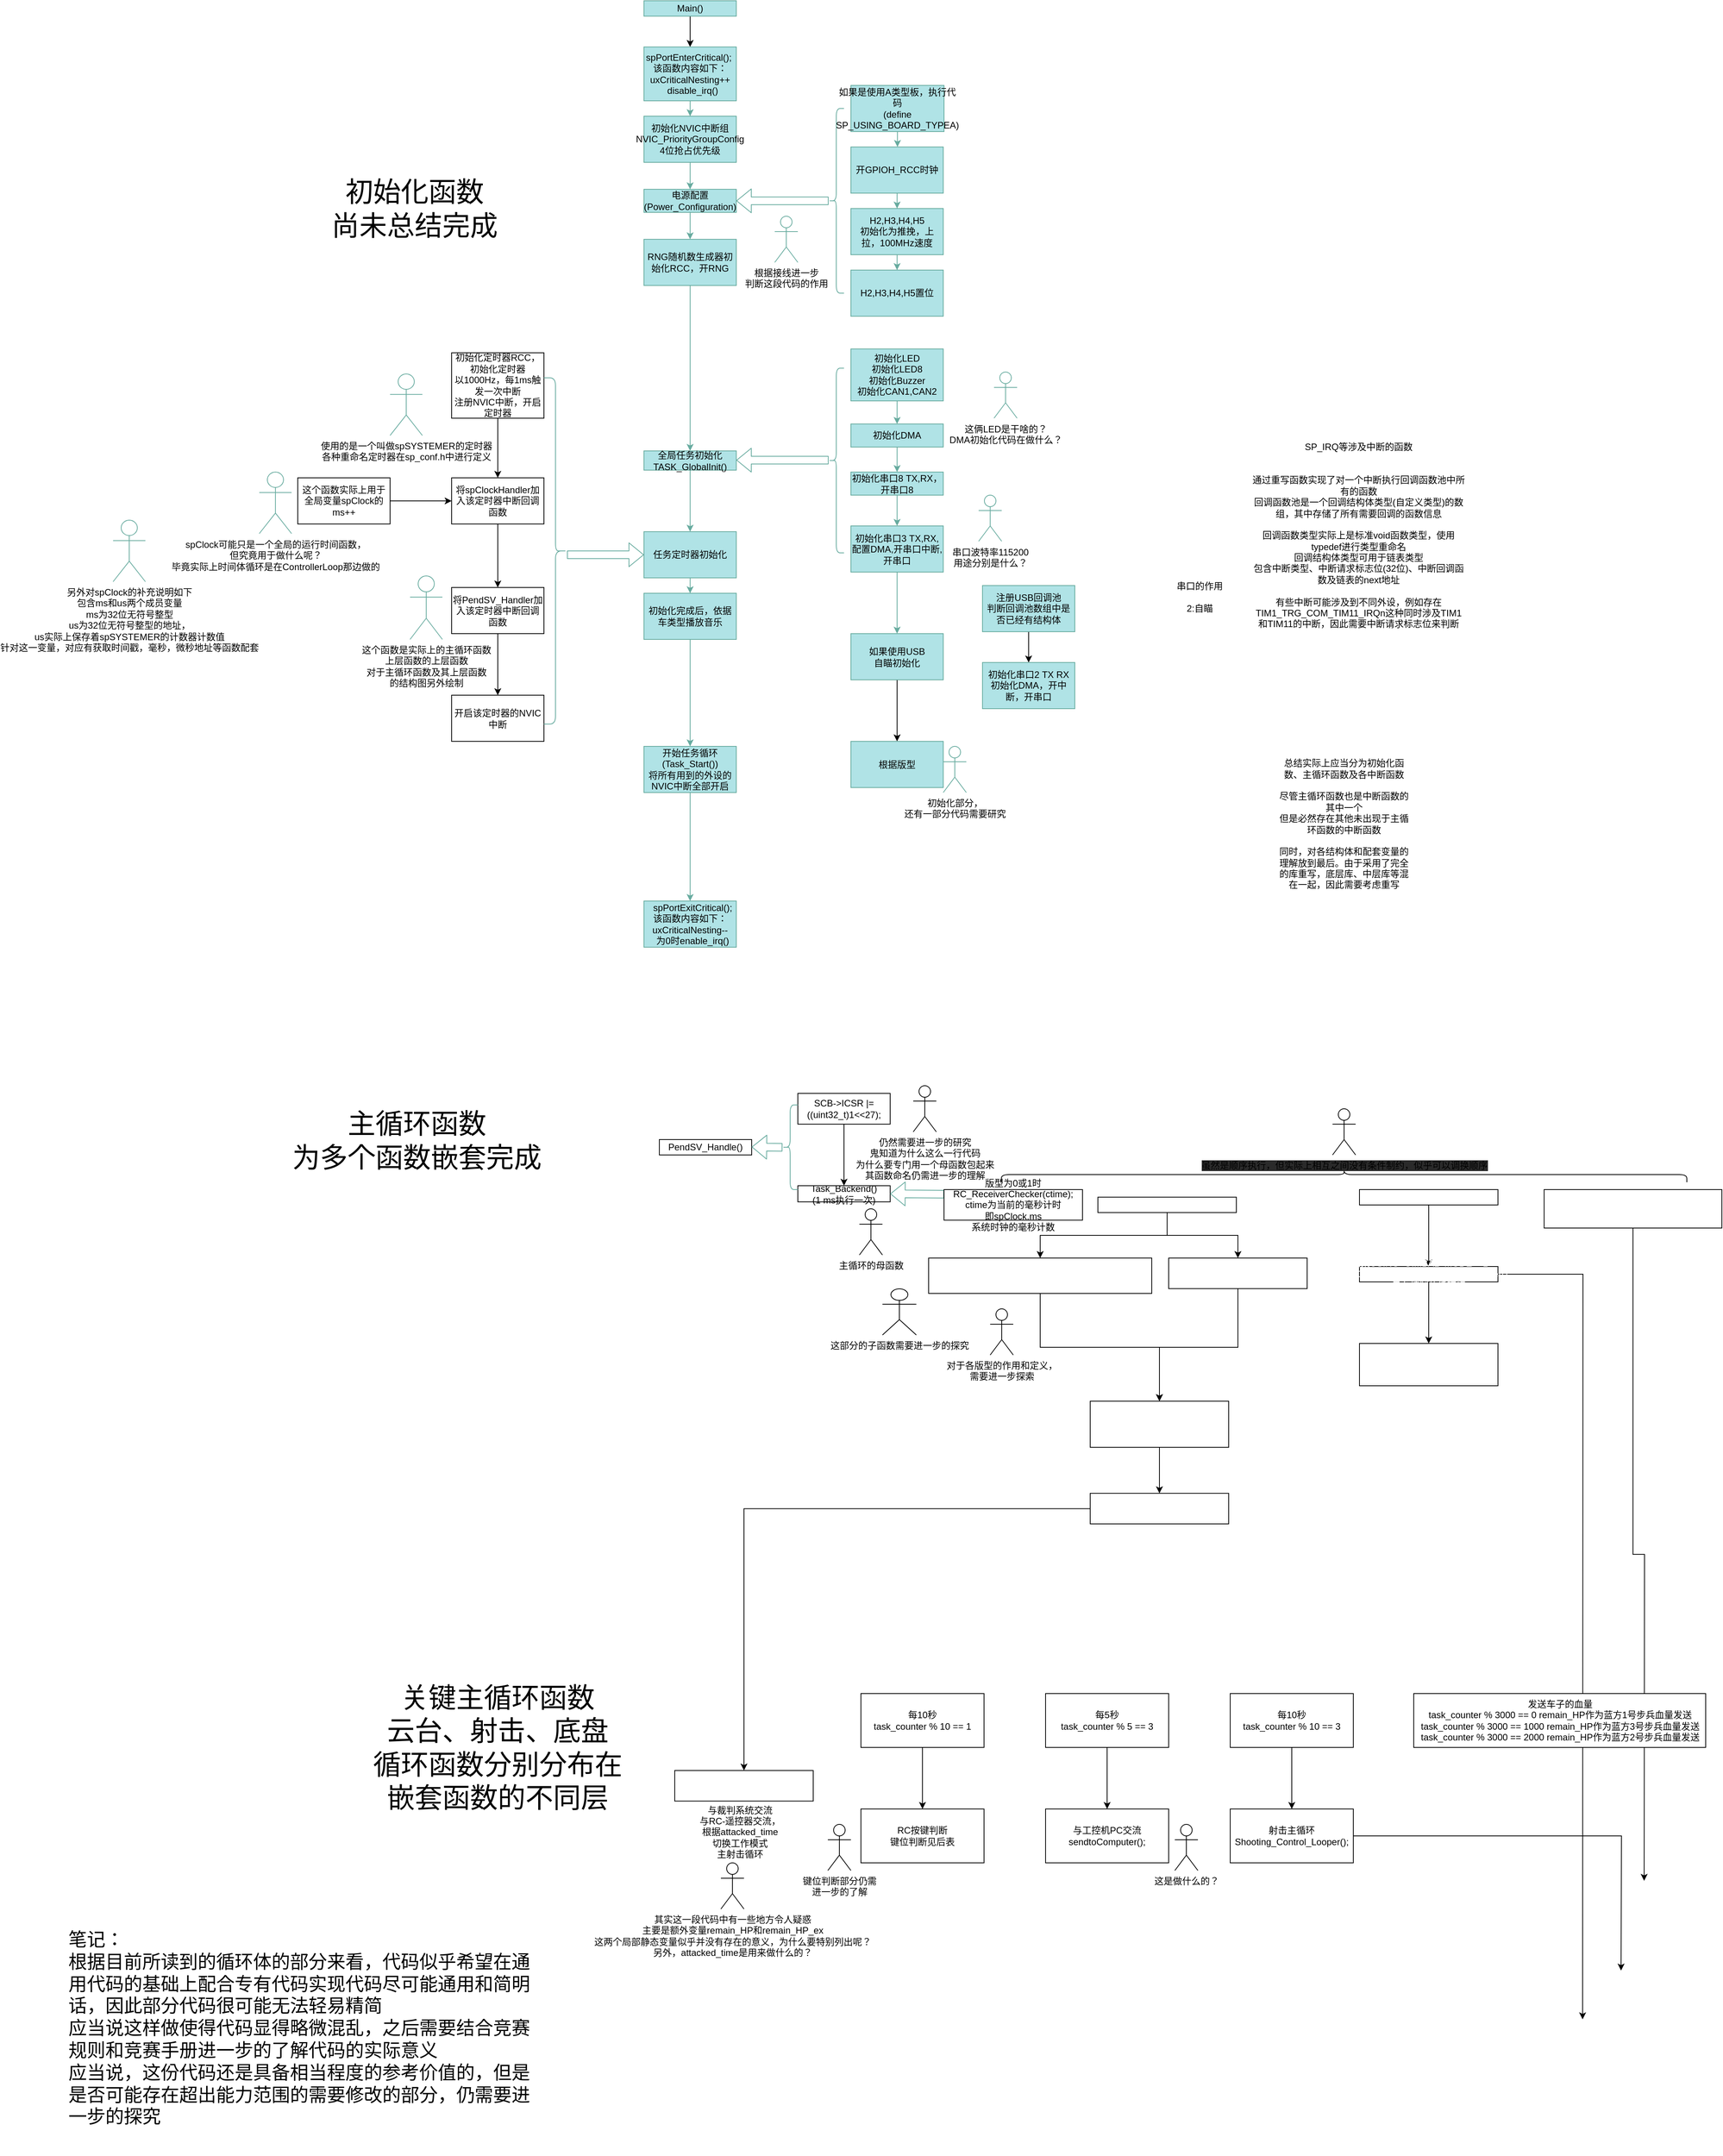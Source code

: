 <mxfile version="13.1.3">
    <diagram id="6hGFLwfOUW9BJ-s0fimq" name="Page-1">
        <mxGraphModel dx="1563" dy="470" grid="1" gridSize="10" guides="1" tooltips="1" connect="1" arrows="1" fold="1" page="1" pageScale="1" pageWidth="827" pageHeight="1169" background="none" math="0" shadow="0">
            <root>
                <mxCell id="0"/>
                <mxCell id="1" parent="0"/>
                <mxCell id="121" value="" style="edgeStyle=orthogonalEdgeStyle;rounded=0;orthogonalLoop=1;jettySize=auto;html=1;entryX=0.5;entryY=0;entryDx=0;entryDy=0;" parent="1" source="2" target="3" edge="1">
                    <mxGeometry relative="1" as="geometry">
                        <mxPoint x="150" y="120" as="targetPoint"/>
                    </mxGeometry>
                </mxCell>
                <mxCell id="2" value="&lt;font&gt;Main()&lt;/font&gt;" style="rounded=0;whiteSpace=wrap;html=1;fillColor=#b0e3e6;strokeColor=#67AB9F;fontColor=#000000;" parent="1" vertex="1">
                    <mxGeometry x="80" y="80" width="120" height="20" as="geometry"/>
                </mxCell>
                <mxCell id="6" value="" style="edgeStyle=orthogonalEdgeStyle;rounded=0;orthogonalLoop=1;jettySize=auto;html=1;strokeColor=#67AB9F;fontColor=#000000;" parent="1" source="3" target="5" edge="1">
                    <mxGeometry relative="1" as="geometry"/>
                </mxCell>
                <mxCell id="3" value="spPortEnterCritical();&amp;nbsp; 该函数内容如下： uxCriticalNesting++&lt;br&gt;&amp;nbsp; disable_irq()" style="rounded=0;whiteSpace=wrap;html=1;fillColor=#b0e3e6;strokeColor=#67AB9F;fontColor=#000000;" parent="1" vertex="1">
                    <mxGeometry x="80" y="140" width="120" height="70" as="geometry"/>
                </mxCell>
                <mxCell id="8" value="" style="edgeStyle=orthogonalEdgeStyle;rounded=0;orthogonalLoop=1;jettySize=auto;html=1;strokeColor=#67AB9F;fontColor=#000000;" parent="1" source="5" target="7" edge="1">
                    <mxGeometry relative="1" as="geometry"/>
                </mxCell>
                <mxCell id="5" value="初始化NVIC中断组&lt;br&gt;NVIC_PriorityGroupConfig&lt;br&gt;4位抢占优先级" style="rounded=0;whiteSpace=wrap;html=1;fillColor=#b0e3e6;strokeColor=#67AB9F;fontColor=#000000;" parent="1" vertex="1">
                    <mxGeometry x="80" y="230" width="120" height="60" as="geometry"/>
                </mxCell>
                <mxCell id="10" value="" style="edgeStyle=orthogonalEdgeStyle;rounded=0;orthogonalLoop=1;jettySize=auto;html=1;strokeColor=#67AB9F;fontColor=#000000;" parent="1" source="7" target="9" edge="1">
                    <mxGeometry relative="1" as="geometry"/>
                </mxCell>
                <mxCell id="7" value="电源配置&lt;br&gt;(Power_Configuration)" style="rounded=0;whiteSpace=wrap;html=1;fillColor=#b0e3e6;strokeColor=#67AB9F;fontColor=#000000;" parent="1" vertex="1">
                    <mxGeometry x="80" y="325" width="120" height="30" as="geometry"/>
                </mxCell>
                <mxCell id="12" value="" style="edgeStyle=orthogonalEdgeStyle;rounded=0;orthogonalLoop=1;jettySize=auto;html=1;strokeColor=#67AB9F;fontColor=#000000;" parent="1" source="9" target="11" edge="1">
                    <mxGeometry relative="1" as="geometry"/>
                </mxCell>
                <mxCell id="9" value="RNG随机数生成器初始化RCC，开RNG" style="rounded=0;whiteSpace=wrap;html=1;fillColor=#b0e3e6;strokeColor=#67AB9F;fontColor=#000000;" parent="1" vertex="1">
                    <mxGeometry x="80" y="390" width="120" height="60" as="geometry"/>
                </mxCell>
                <mxCell id="14" value="" style="edgeStyle=orthogonalEdgeStyle;rounded=0;orthogonalLoop=1;jettySize=auto;html=1;strokeColor=#67AB9F;fontColor=#000000;" parent="1" source="11" target="13" edge="1">
                    <mxGeometry relative="1" as="geometry"/>
                </mxCell>
                <mxCell id="11" value="全局任务初始化&lt;br&gt;TASK_GlobalInit()" style="rounded=0;whiteSpace=wrap;html=1;fillColor=#b0e3e6;strokeColor=#67AB9F;fontColor=#000000;" parent="1" vertex="1">
                    <mxGeometry x="80" y="665" width="120" height="25" as="geometry"/>
                </mxCell>
                <mxCell id="16" value="" style="edgeStyle=orthogonalEdgeStyle;rounded=0;orthogonalLoop=1;jettySize=auto;html=1;strokeColor=#67AB9F;fontColor=#000000;" parent="1" source="13" target="15" edge="1">
                    <mxGeometry relative="1" as="geometry"/>
                </mxCell>
                <mxCell id="13" value="任务定时器初始化" style="rounded=0;whiteSpace=wrap;html=1;fillColor=#b0e3e6;strokeColor=#67AB9F;fontColor=#000000;" parent="1" vertex="1">
                    <mxGeometry x="80" y="770" width="120" height="60" as="geometry"/>
                </mxCell>
                <mxCell id="22" value="" style="edgeStyle=orthogonalEdgeStyle;rounded=0;orthogonalLoop=1;jettySize=auto;html=1;strokeColor=#67AB9F;fontColor=#000000;" parent="1" source="15" target="19" edge="1">
                    <mxGeometry relative="1" as="geometry"/>
                </mxCell>
                <mxCell id="15" value="初始化完成后，依据车类型播放音乐" style="rounded=0;whiteSpace=wrap;html=1;fillColor=#b0e3e6;strokeColor=#67AB9F;fontColor=#000000;" parent="1" vertex="1">
                    <mxGeometry x="80" y="850" width="120" height="60" as="geometry"/>
                </mxCell>
                <mxCell id="17" value="&amp;nbsp; &amp;nbsp;spPortExitCritical();&amp;nbsp;&lt;br&gt;该函数内容如下： uxCriticalNesting--&lt;br&gt;&amp;nbsp; 为0时enable_irq()" style="rounded=0;whiteSpace=wrap;html=1;fillColor=#b0e3e6;strokeColor=#67AB9F;fontColor=#000000;" parent="1" vertex="1">
                    <mxGeometry x="80" y="1250" width="120" height="60" as="geometry"/>
                </mxCell>
                <mxCell id="23" value="" style="edgeStyle=orthogonalEdgeStyle;rounded=0;orthogonalLoop=1;jettySize=auto;html=1;strokeColor=#67AB9F;fontColor=#000000;" parent="1" source="19" target="17" edge="1">
                    <mxGeometry relative="1" as="geometry"/>
                </mxCell>
                <mxCell id="19" value="开始任务循环&lt;br&gt;(Task_Start())&lt;br&gt;将所有用到的外设的NVIC中断全部开启" style="rounded=0;whiteSpace=wrap;html=1;fillColor=#b0e3e6;strokeColor=#67AB9F;fontColor=#000000;" parent="1" vertex="1">
                    <mxGeometry x="80" y="1049" width="120" height="60" as="geometry"/>
                </mxCell>
                <mxCell id="27" value="" style="shape=flexArrow;endArrow=classic;html=1;strokeColor=#67AB9F;fontColor=#000000;entryX=1;entryY=0.5;entryDx=0;entryDy=0;" parent="1" target="7" edge="1">
                    <mxGeometry width="50" height="50" relative="1" as="geometry">
                        <mxPoint x="320" y="340" as="sourcePoint"/>
                        <mxPoint x="320" y="300" as="targetPoint"/>
                    </mxGeometry>
                </mxCell>
                <mxCell id="31" value="" style="edgeStyle=orthogonalEdgeStyle;rounded=0;orthogonalLoop=1;jettySize=auto;html=1;strokeColor=#67AB9F;fontColor=#000000;" parent="1" source="29" target="30" edge="1">
                    <mxGeometry relative="1" as="geometry"/>
                </mxCell>
                <mxCell id="29" value="如果是使用A类型板，执行代码&lt;br&gt;(define SP_USING_BOARD_TYPEA)" style="rounded=0;whiteSpace=wrap;html=1;fillColor=#b0e3e6;strokeColor=#67AB9F;fontColor=#000000;" parent="1" vertex="1">
                    <mxGeometry x="349" y="190" width="121" height="60" as="geometry"/>
                </mxCell>
                <mxCell id="33" value="" style="edgeStyle=orthogonalEdgeStyle;rounded=0;orthogonalLoop=1;jettySize=auto;html=1;strokeColor=#67AB9F;fontColor=#000000;" parent="1" source="30" target="32" edge="1">
                    <mxGeometry relative="1" as="geometry"/>
                </mxCell>
                <mxCell id="30" value="开GPIOH_RCC时钟" style="rounded=0;whiteSpace=wrap;html=1;fillColor=#b0e3e6;strokeColor=#67AB9F;fontColor=#000000;" parent="1" vertex="1">
                    <mxGeometry x="349" y="270" width="120" height="60" as="geometry"/>
                </mxCell>
                <mxCell id="41" value="" style="edgeStyle=orthogonalEdgeStyle;rounded=0;orthogonalLoop=1;jettySize=auto;html=1;strokeColor=#67AB9F;fontColor=#000000;" parent="1" source="32" target="40" edge="1">
                    <mxGeometry relative="1" as="geometry"/>
                </mxCell>
                <mxCell id="32" value="H2,H3,H4,H5&lt;br&gt;初始化为推挽，上拉，100MHz速度" style="rounded=0;whiteSpace=wrap;html=1;fillColor=#b0e3e6;strokeColor=#67AB9F;fontColor=#000000;" parent="1" vertex="1">
                    <mxGeometry x="349" y="350" width="120" height="60" as="geometry"/>
                </mxCell>
                <mxCell id="40" value="H2,H3,H4,H5置位" style="rounded=0;whiteSpace=wrap;html=1;fillColor=#b0e3e6;strokeColor=#67AB9F;fontColor=#000000;" parent="1" vertex="1">
                    <mxGeometry x="349" y="430" width="120" height="60" as="geometry"/>
                </mxCell>
                <mxCell id="34" value="根据接线进一步&lt;br&gt;判断这段代码的作用" style="shape=umlActor;verticalLabelPosition=bottom;labelBackgroundColor=#ffffff;verticalAlign=top;html=1;outlineConnect=0;strokeColor=#67AB9F;fontColor=#000000;" parent="1" vertex="1">
                    <mxGeometry x="250" y="360" width="30" height="60" as="geometry"/>
                </mxCell>
                <mxCell id="42" value="" style="shape=curlyBracket;whiteSpace=wrap;html=1;rounded=1;strokeColor=#67AB9F;fontColor=#000000;" parent="1" vertex="1">
                    <mxGeometry x="320" y="220" width="20" height="240" as="geometry"/>
                </mxCell>
                <mxCell id="52" value="" style="edgeStyle=orthogonalEdgeStyle;rounded=0;orthogonalLoop=1;jettySize=auto;html=1;strokeColor=#67AB9F;fontColor=#000000;" parent="1" source="49" target="51" edge="1">
                    <mxGeometry relative="1" as="geometry"/>
                </mxCell>
                <mxCell id="49" value="初始化LED&lt;br&gt;初始化LED8&lt;br&gt;初始化Buzzer&lt;br&gt;初始化CAN1,CAN2" style="rounded=0;whiteSpace=wrap;html=1;fillColor=#b0e3e6;strokeColor=#67AB9F;fontColor=#000000;" parent="1" vertex="1">
                    <mxGeometry x="349" y="532.5" width="120" height="67.5" as="geometry"/>
                </mxCell>
                <mxCell id="54" value="" style="edgeStyle=orthogonalEdgeStyle;rounded=0;orthogonalLoop=1;jettySize=auto;html=1;strokeColor=#67AB9F;fontColor=#000000;" parent="1" source="51" target="53" edge="1">
                    <mxGeometry relative="1" as="geometry"/>
                </mxCell>
                <mxCell id="51" value="初始化DMA" style="rounded=0;whiteSpace=wrap;html=1;fillColor=#b0e3e6;strokeColor=#67AB9F;fontColor=#000000;" parent="1" vertex="1">
                    <mxGeometry x="349" y="630" width="120" height="30" as="geometry"/>
                </mxCell>
                <mxCell id="57" value="" style="edgeStyle=orthogonalEdgeStyle;rounded=0;orthogonalLoop=1;jettySize=auto;html=1;strokeColor=#67AB9F;fontColor=#000000;" parent="1" source="53" target="56" edge="1">
                    <mxGeometry relative="1" as="geometry"/>
                </mxCell>
                <mxCell id="53" value="初始化串口8 TX,RX，开串口8" style="rounded=0;whiteSpace=wrap;html=1;fillColor=#b0e3e6;strokeColor=#67AB9F;fontColor=#000000;" parent="1" vertex="1">
                    <mxGeometry x="349" y="692.5" width="120" height="30" as="geometry"/>
                </mxCell>
                <mxCell id="67" value="" style="edgeStyle=orthogonalEdgeStyle;rounded=0;orthogonalLoop=1;jettySize=auto;html=1;strokeColor=#67AB9F;fontColor=#000000;" parent="1" source="56" target="66" edge="1">
                    <mxGeometry relative="1" as="geometry"/>
                </mxCell>
                <mxCell id="56" value="初始化串口3 TX,RX,&lt;br&gt;配置DMA,开串口中断,开串口" style="rounded=0;whiteSpace=wrap;html=1;fillColor=#b0e3e6;strokeColor=#67AB9F;fontColor=#000000;" parent="1" vertex="1">
                    <mxGeometry x="349" y="762.5" width="120" height="60" as="geometry"/>
                </mxCell>
                <mxCell id="76" value="" style="edgeStyle=orthogonalEdgeStyle;rounded=0;orthogonalLoop=1;jettySize=auto;html=1;" parent="1" source="66" target="75" edge="1">
                    <mxGeometry relative="1" as="geometry"/>
                </mxCell>
                <mxCell id="66" value="如果使用USB&lt;br&gt;自瞄初始化" style="rounded=0;whiteSpace=wrap;html=1;fillColor=#b0e3e6;strokeColor=#67AB9F;fontColor=#000000;" parent="1" vertex="1">
                    <mxGeometry x="349" y="902.5" width="120" height="60" as="geometry"/>
                </mxCell>
                <mxCell id="75" value="根据版型" style="rounded=0;whiteSpace=wrap;html=1;fillColor=#b0e3e6;strokeColor=#67AB9F;fontColor=#000000;" parent="1" vertex="1">
                    <mxGeometry x="349" y="1042.5" width="120" height="60" as="geometry"/>
                </mxCell>
                <mxCell id="48" value="这俩LED是干啥的？&lt;br&gt;DMA初始化代码在做什么？" style="shape=umlActor;verticalLabelPosition=bottom;labelBackgroundColor=#ffffff;verticalAlign=top;html=1;outlineConnect=0;strokeColor=#67AB9F;fontColor=#000000;" parent="1" vertex="1">
                    <mxGeometry x="535" y="562.5" width="30" height="60" as="geometry"/>
                </mxCell>
                <mxCell id="58" value="串口波特率115200&lt;br&gt;用途分别是什么？" style="shape=umlActor;verticalLabelPosition=bottom;labelBackgroundColor=#ffffff;verticalAlign=top;html=1;outlineConnect=0;strokeColor=#67AB9F;fontColor=#000000;" parent="1" vertex="1">
                    <mxGeometry x="515" y="722.5" width="30" height="60" as="geometry"/>
                </mxCell>
                <mxCell id="63" value="" style="shape=flexArrow;endArrow=classic;html=1;strokeColor=#67AB9F;fontColor=#000000;entryX=1;entryY=0.5;entryDx=0;entryDy=0;" parent="1" edge="1">
                    <mxGeometry width="50" height="50" relative="1" as="geometry">
                        <mxPoint x="320" y="677" as="sourcePoint"/>
                        <mxPoint x="200" y="677" as="targetPoint"/>
                    </mxGeometry>
                </mxCell>
                <mxCell id="64" value="" style="shape=curlyBracket;whiteSpace=wrap;html=1;rounded=1;strokeColor=#67AB9F;fontColor=#000000;" parent="1" vertex="1">
                    <mxGeometry x="320" y="557.5" width="20" height="240" as="geometry"/>
                </mxCell>
                <mxCell id="68" value="串口的作用&lt;br&gt;&lt;br&gt;2:自瞄" style="text;html=1;align=center;verticalAlign=middle;resizable=0;points=[];autosize=1;" parent="1" vertex="1">
                    <mxGeometry x="762" y="830" width="80" height="50" as="geometry"/>
                </mxCell>
                <mxCell id="74" value="" style="edgeStyle=orthogonalEdgeStyle;rounded=0;orthogonalLoop=1;jettySize=auto;html=1;" parent="1" source="70" target="73" edge="1">
                    <mxGeometry relative="1" as="geometry"/>
                </mxCell>
                <mxCell id="70" value="注册USB回调池&lt;br&gt;判断回调池数组中是否已经有结构体" style="rounded=0;whiteSpace=wrap;html=1;fillColor=#b0e3e6;strokeColor=#67AB9F;fontColor=#000000;" parent="1" vertex="1">
                    <mxGeometry x="520" y="840" width="120" height="60" as="geometry"/>
                </mxCell>
                <mxCell id="73" value="初始化串口2 TX RX&lt;br&gt;初始化DMA，开中断，开串口" style="rounded=0;whiteSpace=wrap;html=1;fillColor=#b0e3e6;strokeColor=#67AB9F;fontColor=#000000;" parent="1" vertex="1">
                    <mxGeometry x="520" y="940" width="120" height="60" as="geometry"/>
                </mxCell>
                <mxCell id="77" value="初始化部分，&lt;br&gt;还有一部分代码需要研究" style="shape=umlActor;verticalLabelPosition=bottom;labelBackgroundColor=#ffffff;verticalAlign=top;html=1;outlineConnect=0;strokeColor=#67AB9F;fontColor=#000000;" parent="1" vertex="1">
                    <mxGeometry x="469" y="1049" width="30" height="60" as="geometry"/>
                </mxCell>
                <mxCell id="78" value="SP_IRQ等涉及中断的函数&lt;br&gt;&lt;br&gt;&lt;br&gt;通过重写函数实现了对一个中断执行回调函数池中所有的函数&lt;br&gt;回调函数池是一个回调结构体类型(自定义类型)的数组，其中存储了所有需要回调的函数信息&lt;br&gt;&lt;br&gt;回调函数类型实际上是标准void函数类型，使用typedef进行类型重命名&lt;br&gt;回调结构体类型可用于链表类型&lt;br&gt;包含中断类型、中断请求标志位(32位)、中断回调函数及链表的next地址&lt;br&gt;&lt;br&gt;有些中断可能涉及到不同外设，例如存在TIM1_TRG_COM_TIM11_IRQn这种同时涉及TIM1和TIM11的中断，因此需要中断请求标志位来判断" style="text;html=1;strokeColor=none;fillColor=none;align=center;verticalAlign=middle;whiteSpace=wrap;rounded=0;" parent="1" vertex="1">
                    <mxGeometry x="870" y="665" width="278" height="220" as="geometry"/>
                </mxCell>
                <mxCell id="84" value="" style="edgeStyle=orthogonalEdgeStyle;rounded=0;orthogonalLoop=1;jettySize=auto;html=1;" parent="1" source="82" target="83" edge="1">
                    <mxGeometry relative="1" as="geometry"/>
                </mxCell>
                <mxCell id="82" value="初始化定时器RCC，初始化定时器&lt;br&gt;以1000Hz，每1ms触发一次中断&lt;br&gt;注册NVIC中断，开启定时器" style="rounded=0;whiteSpace=wrap;html=1;" parent="1" vertex="1">
                    <mxGeometry x="-170" y="537.5" width="120" height="85" as="geometry"/>
                </mxCell>
                <mxCell id="86" value="" style="edgeStyle=orthogonalEdgeStyle;rounded=0;orthogonalLoop=1;jettySize=auto;html=1;" parent="1" source="83" target="85" edge="1">
                    <mxGeometry relative="1" as="geometry"/>
                </mxCell>
                <mxCell id="83" value="将spClockHandler加入该定时器中断回调函数" style="rounded=0;whiteSpace=wrap;html=1;" parent="1" vertex="1">
                    <mxGeometry x="-170" y="700" width="120" height="60" as="geometry"/>
                </mxCell>
                <mxCell id="101" value="" style="edgeStyle=orthogonalEdgeStyle;rounded=0;orthogonalLoop=1;jettySize=auto;html=1;" parent="1" source="97" target="83" edge="1">
                    <mxGeometry relative="1" as="geometry"/>
                </mxCell>
                <mxCell id="97" value="这个函数实际上用于&lt;br&gt;全局变量spClock的ms++" style="rounded=0;whiteSpace=wrap;html=1;" parent="1" vertex="1">
                    <mxGeometry x="-370" y="700" width="120" height="60" as="geometry"/>
                </mxCell>
                <mxCell id="105" value="" style="edgeStyle=orthogonalEdgeStyle;rounded=0;orthogonalLoop=1;jettySize=auto;html=1;" parent="1" source="85" target="104" edge="1">
                    <mxGeometry relative="1" as="geometry"/>
                </mxCell>
                <mxCell id="85" value="将PendSV_Handler加入该定时器中断回调函数" style="rounded=0;whiteSpace=wrap;html=1;" parent="1" vertex="1">
                    <mxGeometry x="-170" y="842.5" width="120" height="60" as="geometry"/>
                </mxCell>
                <mxCell id="104" value="开启该定时器的NVIC中断" style="rounded=0;whiteSpace=wrap;html=1;" parent="1" vertex="1">
                    <mxGeometry x="-170" y="982.5" width="120" height="60" as="geometry"/>
                </mxCell>
                <mxCell id="90" value="使用的是一个叫做spSYSTEMER的定时器&lt;br&gt;各种重命名定时器在sp_conf.h中进行定义" style="shape=umlActor;verticalLabelPosition=bottom;labelBackgroundColor=#ffffff;verticalAlign=top;html=1;outlineConnect=0;strokeColor=#67AB9F;fontColor=#000000;" parent="1" vertex="1">
                    <mxGeometry x="-250" y="565" width="42" height="80" as="geometry"/>
                </mxCell>
                <mxCell id="102" value="这个函数是实际上的主循环函数&lt;br&gt;上层函数的上层函数&lt;br&gt;对于主循环函数及其上层函数&lt;br&gt;的结构图另外绘制" style="shape=umlActor;verticalLabelPosition=bottom;labelBackgroundColor=#ffffff;verticalAlign=top;html=1;outlineConnect=0;strokeColor=#67AB9F;fontColor=#000000;" parent="1" vertex="1">
                    <mxGeometry x="-224" y="827.5" width="42" height="82.5" as="geometry"/>
                </mxCell>
                <mxCell id="106" value="" style="shape=flexArrow;endArrow=classic;html=1;strokeColor=#67AB9F;fontColor=#000000;entryX=0;entryY=0.5;entryDx=0;entryDy=0;" parent="1" target="13" edge="1">
                    <mxGeometry width="50" height="50" relative="1" as="geometry">
                        <mxPoint x="-20" y="800" as="sourcePoint"/>
                        <mxPoint x="-200" y="649.5" as="targetPoint"/>
                    </mxGeometry>
                </mxCell>
                <mxCell id="107" value="" style="shape=curlyBracket;whiteSpace=wrap;html=1;rounded=1;strokeColor=#67AB9F;fontColor=#000000;rotation=-180;" parent="1" vertex="1">
                    <mxGeometry x="-50" y="570" width="30" height="450" as="geometry"/>
                </mxCell>
                <mxCell id="123" value="spClock可能只是一个全局的运行时间函数，&lt;br&gt;但究竟用于做什么呢？&lt;br&gt;毕竟实际上时间体循环是在ControllerLoop那边做的" style="shape=umlActor;verticalLabelPosition=bottom;labelBackgroundColor=#ffffff;verticalAlign=top;html=1;outlineConnect=0;strokeColor=#67AB9F;fontColor=#000000;" parent="1" vertex="1">
                    <mxGeometry x="-420" y="692.5" width="42" height="80" as="geometry"/>
                </mxCell>
                <mxCell id="126" value="另外对spClock的补充说明如下&lt;br&gt;包含ms和us两个成员变量&lt;br&gt;ms为32位无符号整型&lt;br&gt;us为32位无符号整型的地址，&lt;br&gt;us实际上保存着spSYSTEMER的计数器计数值&lt;br&gt;针对这一变量，对应有获取时间戳，毫秒，微秒地址等函数配套" style="shape=umlActor;verticalLabelPosition=bottom;labelBackgroundColor=#ffffff;verticalAlign=top;html=1;outlineConnect=0;strokeColor=#67AB9F;fontColor=#000000;" parent="1" vertex="1">
                    <mxGeometry x="-610" y="755" width="42" height="80" as="geometry"/>
                </mxCell>
                <mxCell id="129" value="PendSV_Handle()" style="rounded=0;whiteSpace=wrap;html=1;" parent="1" vertex="1">
                    <mxGeometry x="100" y="1560" width="120" height="20" as="geometry"/>
                </mxCell>
                <mxCell id="139" value="" style="edgeStyle=orthogonalEdgeStyle;rounded=0;orthogonalLoop=1;jettySize=auto;html=1;" parent="1" source="133" target="138" edge="1">
                    <mxGeometry relative="1" as="geometry"/>
                </mxCell>
                <mxCell id="133" value="SCB-&amp;gt;ICSR |=((uint32_t)1&amp;lt;&amp;lt;27);" style="rounded=0;whiteSpace=wrap;html=1;" parent="1" vertex="1">
                    <mxGeometry x="280" y="1500" width="120" height="40" as="geometry"/>
                </mxCell>
                <mxCell id="138" value="Task_Backend()&lt;br&gt;(1 ms执行一次)" style="rounded=0;whiteSpace=wrap;html=1;" parent="1" vertex="1">
                    <mxGeometry x="280" y="1620" width="120" height="21" as="geometry"/>
                </mxCell>
                <mxCell id="130" value="&lt;font style=&quot;font-size: 36px&quot;&gt;初始化函数&lt;br&gt;尚未总结完成&lt;/font&gt;" style="text;html=1;strokeColor=none;fillColor=none;align=center;verticalAlign=middle;whiteSpace=wrap;rounded=0;" parent="1" vertex="1">
                    <mxGeometry x="-413" y="290" width="390" height="120" as="geometry"/>
                </mxCell>
                <mxCell id="131" value="&lt;font style=&quot;font-size: 36px&quot;&gt;主循环函数&lt;br&gt;为多个函数嵌套完成&lt;br&gt;&lt;/font&gt;" style="text;html=1;strokeColor=none;fillColor=none;align=center;verticalAlign=middle;whiteSpace=wrap;rounded=0;" parent="1" vertex="1">
                    <mxGeometry x="-410" y="1501" width="390" height="120" as="geometry"/>
                </mxCell>
                <mxCell id="132" value="总结实际上应当分为初始化函数、主循环函数及各中断函数&lt;br&gt;&lt;br&gt;尽管主循环函数也是中断函数的其中一个&lt;br&gt;但是必然存在其他未出现于主循环函数的中断函数&lt;br&gt;&lt;br&gt;同时，对各结构体和配套变量的理解放到最后。由于采用了完全的库重写，底层库、中层库等混在一起，因此需要考虑重写" style="text;html=1;strokeColor=none;fillColor=none;align=center;verticalAlign=middle;whiteSpace=wrap;rounded=0;" parent="1" vertex="1">
                    <mxGeometry x="900" y="1140" width="180" height="20" as="geometry"/>
                </mxCell>
                <mxCell id="143" value="" style="shape=flexArrow;endArrow=classic;html=1;strokeColor=#67AB9F;fontColor=#000000;entryX=1;entryY=0.5;entryDx=0;entryDy=0;" parent="1" edge="1">
                    <mxGeometry width="50" height="50" relative="1" as="geometry">
                        <mxPoint x="260" y="1570.08" as="sourcePoint"/>
                        <mxPoint x="220" y="1569.58" as="targetPoint"/>
                    </mxGeometry>
                </mxCell>
                <mxCell id="144" value="" style="shape=curlyBracket;whiteSpace=wrap;html=1;rounded=1;strokeColor=#67AB9F;fontColor=#000000;" parent="1" vertex="1">
                    <mxGeometry x="260" y="1515" width="20" height="110" as="geometry"/>
                </mxCell>
                <mxCell id="145" value="&lt;font color=&quot;#000000&quot; style=&quot;background-color: rgb(255 , 255 , 255)&quot;&gt;仍然需要进一步的研究&lt;br&gt;鬼知道为什么这么一行代码&lt;br&gt;为什么要专门用一个母函数包起来&lt;br&gt;其函数命名仍需进一步的理解&lt;/font&gt;" style="shape=umlActor;verticalLabelPosition=bottom;labelBackgroundColor=#ffffff;verticalAlign=top;html=1;outlineConnect=0;" parent="1" vertex="1">
                    <mxGeometry x="430" y="1490" width="30" height="60" as="geometry"/>
                </mxCell>
                <mxCell id="150" value="&lt;font color=&quot;#000000&quot;&gt;主循环的母函数&lt;/font&gt;" style="shape=umlActor;verticalLabelPosition=bottom;labelBackgroundColor=#ffffff;verticalAlign=top;html=1;outlineConnect=0;" parent="1" vertex="1">
                    <mxGeometry x="360" y="1650" width="30" height="60" as="geometry"/>
                </mxCell>
                <mxCell id="149" value="" style="shape=flexArrow;endArrow=classic;html=1;strokeColor=#67AB9F;fontColor=#000000;entryX=1;entryY=0.5;entryDx=0;entryDy=0;" parent="1" target="138" edge="1">
                    <mxGeometry width="50" height="50" relative="1" as="geometry">
                        <mxPoint x="470" y="1631" as="sourcePoint"/>
                        <mxPoint x="495" y="1720.0" as="targetPoint"/>
                        <Array as="points"/>
                    </mxGeometry>
                </mxCell>
                <mxCell id="152" value="版型为0或1时&lt;br&gt;RC_ReceiverChecker(ctime);&lt;br&gt;ctime为当前的毫秒计时&lt;br&gt;即spClock.ms&lt;br&gt;系统时钟的毫秒计数" style="rounded=0;whiteSpace=wrap;html=1;" parent="1" vertex="1">
                    <mxGeometry x="470" y="1625" width="180" height="39.75" as="geometry"/>
                </mxCell>
                <mxCell id="189" style="edgeStyle=orthogonalEdgeStyle;rounded=0;orthogonalLoop=1;jettySize=auto;html=1;entryX=0.5;entryY=0;entryDx=0;entryDy=0;" parent="1" source="159" target="165" edge="1">
                    <mxGeometry relative="1" as="geometry">
                        <Array as="points">
                            <mxPoint x="852" y="1830"/>
                            <mxPoint x="750" y="1830"/>
                        </Array>
                    </mxGeometry>
                </mxCell>
                <mxCell id="159" value="&lt;font color=&quot;#ffffff&quot;&gt;否则&lt;br&gt;30ms后将task_inited置为真&lt;/font&gt;" style="rounded=0;whiteSpace=wrap;html=1;" parent="1" vertex="1">
                    <mxGeometry x="762" y="1714" width="180" height="39.75" as="geometry"/>
                </mxCell>
                <mxCell id="194" value="" style="edgeStyle=orthogonalEdgeStyle;rounded=0;orthogonalLoop=1;jettySize=auto;html=1;" parent="1" source="165" target="193" edge="1">
                    <mxGeometry relative="1" as="geometry"/>
                </mxCell>
                <mxCell id="165" value="&lt;font color=&quot;#ffffff&quot;&gt;将task_inited置为真&lt;br&gt;TIM1_TRG_COM_TIM11_IRQn&lt;br&gt;TIM8_BRK_TIM12_IRQn&lt;br&gt;开启NVIC中断&lt;/font&gt;" style="rounded=0;whiteSpace=wrap;html=1;" parent="1" vertex="1">
                    <mxGeometry x="660" y="1900" width="180" height="60" as="geometry"/>
                </mxCell>
                <mxCell id="209" style="edgeStyle=orthogonalEdgeStyle;rounded=0;orthogonalLoop=1;jettySize=auto;html=1;" parent="1" source="193" target="208" edge="1">
                    <mxGeometry relative="1" as="geometry"/>
                </mxCell>
                <mxCell id="193" value="&lt;span style=&quot;color: rgb(255 , 255 , 255)&quot;&gt;task_inited=true时&lt;/span&gt;&lt;font color=&quot;#ffffff&quot;&gt;&lt;br&gt;TASK_ControlLooper();&lt;/font&gt;" style="rounded=0;whiteSpace=wrap;html=1;" parent="1" vertex="1">
                    <mxGeometry x="660" y="2019.75" width="180" height="39.75" as="geometry"/>
                </mxCell>
                <mxCell id="199" value="" style="edgeStyle=orthogonalEdgeStyle;rounded=0;orthogonalLoop=1;jettySize=auto;html=1;" parent="1" source="168" target="198" edge="1">
                    <mxGeometry relative="1" as="geometry"/>
                </mxCell>
                <mxCell id="168" value="&lt;font color=&quot;#ffffff&quot;&gt;每过10ms&lt;br&gt;&lt;/font&gt;" style="rounded=0;whiteSpace=wrap;html=1;" parent="1" vertex="1">
                    <mxGeometry x="1010" y="1625" width="180" height="20" as="geometry"/>
                </mxCell>
                <mxCell id="202" value="" style="edgeStyle=orthogonalEdgeStyle;rounded=0;orthogonalLoop=1;jettySize=auto;html=1;" parent="1" source="198" target="201" edge="1">
                    <mxGeometry relative="1" as="geometry"/>
                </mxCell>
                <mxCell id="214" style="edgeStyle=orthogonalEdgeStyle;rounded=0;orthogonalLoop=1;jettySize=auto;html=1;" parent="1" source="198" edge="1">
                    <mxGeometry relative="1" as="geometry">
                        <mxPoint x="1300.0" y="2703.333" as="targetPoint"/>
                    </mxGeometry>
                </mxCell>
                <mxCell id="198" value="&lt;font color=&quot;#ffffff&quot;&gt;&lt;div&gt;如果USING_GIMBAL_MODE==1&lt;span&gt;&amp;nbsp; &amp;nbsp; &amp;nbsp; &amp;nbsp; spGIMBAL_Controller._system.looper();&lt;/span&gt;&lt;/div&gt;&lt;div&gt;&lt;span&gt;云台控制的循环吧&lt;/span&gt;&lt;/div&gt;&lt;/font&gt;" style="rounded=0;whiteSpace=wrap;html=1;" parent="1" vertex="1">
                    <mxGeometry x="1010" y="1725" width="180" height="20" as="geometry"/>
                </mxCell>
                <mxCell id="201" value="&lt;font color=&quot;#ffffff&quot;&gt;&lt;div&gt;不管什么车&lt;/div&gt;&lt;div&gt;spMOTOR._system.looper();&lt;br&gt;&lt;/div&gt;&lt;div&gt;底盘电机的循环吧&lt;/div&gt;&lt;/font&gt;" style="rounded=0;whiteSpace=wrap;html=1;" parent="1" vertex="1">
                    <mxGeometry x="1010" y="1825" width="180" height="55" as="geometry"/>
                </mxCell>
                <mxCell id="190" style="edgeStyle=orthogonalEdgeStyle;rounded=0;orthogonalLoop=1;jettySize=auto;html=1;" parent="1" source="182" target="159" edge="1">
                    <mxGeometry relative="1" as="geometry"/>
                </mxCell>
                <mxCell id="191" style="edgeStyle=orthogonalEdgeStyle;rounded=0;orthogonalLoop=1;jettySize=auto;html=1;entryX=0.5;entryY=0;entryDx=0;entryDy=0;" parent="1" source="182" target="157" edge="1">
                    <mxGeometry relative="1" as="geometry"/>
                </mxCell>
                <mxCell id="182" value="&lt;font color=&quot;#ffffff&quot;&gt;初始task_inited为假&lt;br&gt;&lt;/font&gt;" style="rounded=0;whiteSpace=wrap;html=1;" parent="1" vertex="1">
                    <mxGeometry x="670" y="1634.87" width="180" height="20" as="geometry"/>
                </mxCell>
                <mxCell id="212" style="edgeStyle=orthogonalEdgeStyle;rounded=0;orthogonalLoop=1;jettySize=auto;html=1;" parent="1" source="184" edge="1">
                    <mxGeometry relative="1" as="geometry">
                        <mxPoint x="1380.0" y="2523.333" as="targetPoint"/>
                    </mxGeometry>
                </mxCell>
                <mxCell id="184" value="&lt;div style=&quot;color: rgb(255 , 255 , 255)&quot;&gt;spCAN._system.transmit_looper(CAN1);&lt;/div&gt;&lt;div style=&quot;color: rgb(255 , 255 , 255)&quot;&gt;spCAN._system.transmit_looper(CAN2);&lt;/div&gt;" style="rounded=0;whiteSpace=wrap;html=1;" parent="1" vertex="1">
                    <mxGeometry x="1250" y="1625" width="231" height="50" as="geometry"/>
                </mxCell>
                <mxCell id="167" value="&lt;font color=&quot;#000000&quot;&gt;对于各版型的作用和定义，&lt;br&gt;需要进一步探索&lt;br&gt;&lt;/font&gt;" style="shape=umlActor;verticalLabelPosition=bottom;labelBackgroundColor=#ffffff;verticalAlign=top;html=1;outlineConnect=0;" parent="1" vertex="1">
                    <mxGeometry x="530" y="1780" width="30" height="60" as="geometry"/>
                </mxCell>
                <mxCell id="188" style="edgeStyle=orthogonalEdgeStyle;rounded=0;orthogonalLoop=1;jettySize=auto;html=1;entryX=0.5;entryY=0;entryDx=0;entryDy=0;" parent="1" source="157" target="165" edge="1">
                    <mxGeometry relative="1" as="geometry"/>
                </mxCell>
                <mxCell id="157" value="&lt;font color=&quot;#ffffff&quot;&gt;USING_GIMBAL_MODE &amp;gt; 0&lt;br&gt;spGIMBAL_Controller._system.regression(tick_init)为真时&lt;/font&gt;&lt;font color=&quot;#ffffff&quot;&gt;&lt;br&gt;&lt;/font&gt;" style="rounded=0;whiteSpace=wrap;html=1;" parent="1" vertex="1">
                    <mxGeometry x="450" y="1714" width="290" height="46" as="geometry"/>
                </mxCell>
                <mxCell id="195" value="&lt;font color=&quot;#000000&quot;&gt;这部分的子函数需要进一步的探究&lt;/font&gt;" style="shape=umlActor;verticalLabelPosition=bottom;labelBackgroundColor=#ffffff;verticalAlign=top;html=1;outlineConnect=0;" parent="1" vertex="1">
                    <mxGeometry x="390" y="1754" width="44" height="60" as="geometry"/>
                </mxCell>
                <mxCell id="204" value="" style="shape=curlyBracket;whiteSpace=wrap;html=1;rounded=1;rotation=90;" parent="1" vertex="1">
                    <mxGeometry x="980" y="1160" width="20" height="891" as="geometry"/>
                </mxCell>
                <mxCell id="206" value="&lt;span style=&quot;background-color: rgb(42 , 42 , 42)&quot;&gt;虽然是顺序执行，但实际上相互之间没有条件制约，似乎可以调换顺序&lt;/span&gt;" style="shape=umlActor;verticalLabelPosition=bottom;labelBackgroundColor=#ffffff;verticalAlign=top;html=1;outlineConnect=0;" parent="1" vertex="1">
                    <mxGeometry x="975" y="1520" width="30" height="60" as="geometry"/>
                </mxCell>
                <mxCell id="208" value="&lt;font color=&quot;#ffffff&quot;&gt;TASK_ControlLooper();&lt;/font&gt;" style="rounded=0;whiteSpace=wrap;html=1;" parent="1" vertex="1">
                    <mxGeometry x="120" y="2380" width="180" height="39.75" as="geometry"/>
                </mxCell>
                <mxCell id="211" value="&lt;font style=&quot;font-size: 36px&quot;&gt;关键主循环函数&lt;br&gt;云台、射击、底盘&lt;br&gt;循环函数分别分布在&lt;br&gt;嵌套函数的不同层&lt;br&gt;&lt;/font&gt;" style="text;html=1;strokeColor=none;fillColor=none;align=center;verticalAlign=middle;whiteSpace=wrap;rounded=0;" parent="1" vertex="1">
                    <mxGeometry x="-305" y="2290" width="390" height="120" as="geometry"/>
                </mxCell>
                <mxCell id="215" value="&lt;font style=&quot;font-size: 24px&quot;&gt;笔记：&lt;br&gt;根据目前所读到的循环体的部分来看，代码似乎希望在通用代码的基础上配合专有代码实现代码尽可能通用和简明话，因此部分代码很可能无法轻易精简&lt;br&gt;应当说这样做使得代码显得略微混乱，之后需要结合竞赛规则和竞赛手册进一步的了解代码的实际意义&lt;br&gt;应当说，这份代码还是具备相当程度的参考价值的，但是是否可能存在超出能力范围的需要修改的部分，仍需要进一步的探究&lt;br&gt;&lt;/font&gt;" style="text;html=1;strokeColor=none;fillColor=none;align=left;verticalAlign=middle;whiteSpace=wrap;rounded=0;" parent="1" vertex="1">
                    <mxGeometry x="-670" y="2550" width="610" height="330" as="geometry"/>
                </mxCell>
                <mxCell id="239" value="" style="edgeStyle=orthogonalEdgeStyle;rounded=0;orthogonalLoop=1;jettySize=auto;html=1;" parent="1" source="216" target="238" edge="1">
                    <mxGeometry relative="1" as="geometry"/>
                </mxCell>
                <mxCell id="216" value="每5秒&lt;br&gt;task_counter % 5 == 3" style="rounded=0;whiteSpace=wrap;html=1;" parent="1" vertex="1">
                    <mxGeometry x="602" y="2280" width="160" height="70" as="geometry"/>
                </mxCell>
                <mxCell id="246" value="" style="edgeStyle=orthogonalEdgeStyle;rounded=0;orthogonalLoop=1;jettySize=auto;html=1;" parent="1" source="241" target="245" edge="1">
                    <mxGeometry relative="1" as="geometry"/>
                </mxCell>
                <mxCell id="241" value="每10秒&lt;br&gt;task_counter % 10 == 3" style="rounded=0;whiteSpace=wrap;html=1;" parent="1" vertex="1">
                    <mxGeometry x="842" y="2280" width="160" height="70" as="geometry"/>
                </mxCell>
                <mxCell id="252" value="" style="edgeStyle=orthogonalEdgeStyle;rounded=0;orthogonalLoop=1;jettySize=auto;html=1;" edge="1" parent="1" source="245">
                    <mxGeometry relative="1" as="geometry">
                        <mxPoint x="1350" y="2640" as="targetPoint"/>
                    </mxGeometry>
                </mxCell>
                <mxCell id="245" value="射击主循环&lt;br&gt;Shooting_Control_Looper();" style="rounded=0;whiteSpace=wrap;html=1;" parent="1" vertex="1">
                    <mxGeometry x="842" y="2430" width="160" height="70" as="geometry"/>
                </mxCell>
                <mxCell id="243" value="发送车子的血量&lt;br&gt;task_counter % 3000 == 0 remain_HP作为蓝方1号步兵血量发送&lt;br&gt;task_counter % 3000 == 1000 remain_HP作为蓝方3号步兵血量发送&lt;br&gt;task_counter % 3000 == 2000 remain_HP作为蓝方2号步兵血量发送" style="rounded=0;whiteSpace=wrap;html=1;" parent="1" vertex="1">
                    <mxGeometry x="1080.5" y="2280" width="379.5" height="70" as="geometry"/>
                </mxCell>
                <mxCell id="238" value="与工控机PC交流&lt;br&gt;sendtoComputer();" style="rounded=0;whiteSpace=wrap;html=1;" parent="1" vertex="1">
                    <mxGeometry x="602" y="2430" width="160" height="70" as="geometry"/>
                </mxCell>
                <mxCell id="235" value="" style="edgeStyle=orthogonalEdgeStyle;rounded=0;orthogonalLoop=1;jettySize=auto;html=1;" parent="1" source="219" target="234" edge="1">
                    <mxGeometry relative="1" as="geometry"/>
                </mxCell>
                <mxCell id="219" value="每10秒&lt;br&gt;task_counter % 10 == 1" style="rounded=0;whiteSpace=wrap;html=1;" parent="1" vertex="1">
                    <mxGeometry x="362" y="2280" width="160" height="70" as="geometry"/>
                </mxCell>
                <mxCell id="234" value="RC按键判断&lt;br&gt;键位判断见后表" style="rounded=0;whiteSpace=wrap;html=1;" parent="1" vertex="1">
                    <mxGeometry x="362" y="2430" width="160" height="70" as="geometry"/>
                </mxCell>
                <mxCell id="222" value="&lt;font color=&quot;#000000&quot;&gt;其实这一段代码中有一些地方令人疑惑&lt;br&gt;主要是额外变量remain_HP和remain_HP_ex&lt;br&gt;这两个局部静态变量似乎并没有存在的意义，为什么要特别列出呢？&lt;br&gt;另外，attacked_time是用来做什么的？&lt;br&gt;&lt;/font&gt;" style="shape=umlActor;verticalLabelPosition=bottom;labelBackgroundColor=#ffffff;verticalAlign=top;html=1;outlineConnect=0;" parent="1" vertex="1">
                    <mxGeometry x="180" y="2500" width="30" height="60" as="geometry"/>
                </mxCell>
                <mxCell id="233" value="与裁判系统交流&lt;br&gt;与RC-遥控器交流，根据attacked_time切换工作模式&lt;br&gt;主射击循环" style="text;html=1;strokeColor=none;fillColor=none;align=center;verticalAlign=middle;whiteSpace=wrap;rounded=0;" parent="1" vertex="1">
                    <mxGeometry x="150" y="2430" width="110" height="60" as="geometry"/>
                </mxCell>
                <mxCell id="236" value="&lt;font color=&quot;#000000&quot;&gt;键位判断部分仍需&lt;br&gt;进一步的了解&lt;br&gt;&lt;/font&gt;" style="shape=umlActor;verticalLabelPosition=bottom;labelBackgroundColor=#ffffff;verticalAlign=top;html=1;outlineConnect=0;" parent="1" vertex="1">
                    <mxGeometry x="319" y="2450" width="30" height="60" as="geometry"/>
                </mxCell>
                <mxCell id="240" value="&lt;font color=&quot;#000000&quot;&gt;这是做什么的？&lt;br&gt;&lt;/font&gt;" style="shape=umlActor;verticalLabelPosition=bottom;labelBackgroundColor=#ffffff;verticalAlign=top;html=1;outlineConnect=0;" parent="1" vertex="1">
                    <mxGeometry x="770" y="2450" width="30" height="60" as="geometry"/>
                </mxCell>
            </root>
        </mxGraphModel>
    </diagram>
</mxfile>
